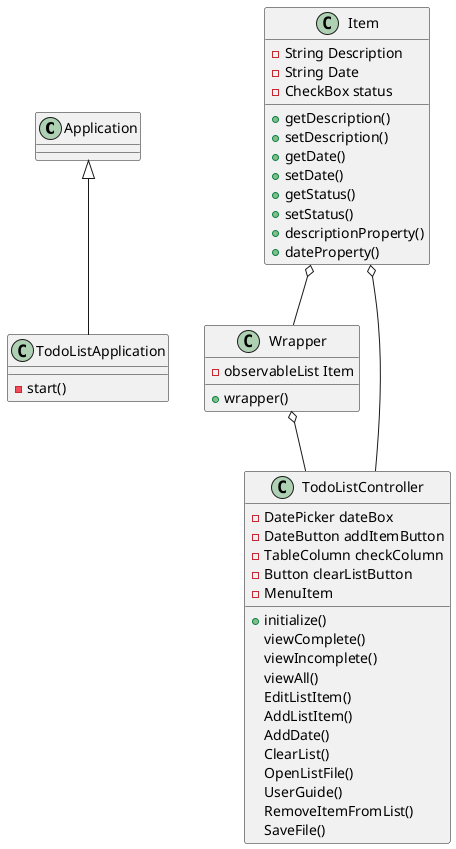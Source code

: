 @startuml

class Application{
}
class TodoListApplication{
        -start()
}

Application <|-- TodoListApplication
Wrapper o-- TodoListController
Item o-- Wrapper
Item o-- TodoListController
class Wrapper{
       -observableList Item
       +wrapper()
}
class Item{
       -String Description
       -String Date
       -CheckBox status

       +getDescription()
       +setDescription()
       +getDate()
       +setDate()
       +getStatus()
       +setStatus()
       +descriptionProperty()
       +dateProperty()
}
class TodoListController{

       -DatePicker dateBox
       -DateButton addItemButton
       -TableColumn checkColumn
       -Button clearListButton
       -MenuItem

       +initialize()
       viewComplete()
       viewIncomplete()
       viewAll()
       EditListItem()
       AddListItem()
       AddDate()
       ClearList()
       OpenListFile()
       UserGuide()
       RemoveItemFromList()
       SaveFile()

}



@enduml